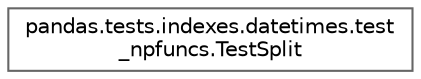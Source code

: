 digraph "Graphical Class Hierarchy"
{
 // LATEX_PDF_SIZE
  bgcolor="transparent";
  edge [fontname=Helvetica,fontsize=10,labelfontname=Helvetica,labelfontsize=10];
  node [fontname=Helvetica,fontsize=10,shape=box,height=0.2,width=0.4];
  rankdir="LR";
  Node0 [id="Node000000",label="pandas.tests.indexes.datetimes.test\l_npfuncs.TestSplit",height=0.2,width=0.4,color="grey40", fillcolor="white", style="filled",URL="$d8/de0/classpandas_1_1tests_1_1indexes_1_1datetimes_1_1test__npfuncs_1_1TestSplit.html",tooltip=" "];
}
